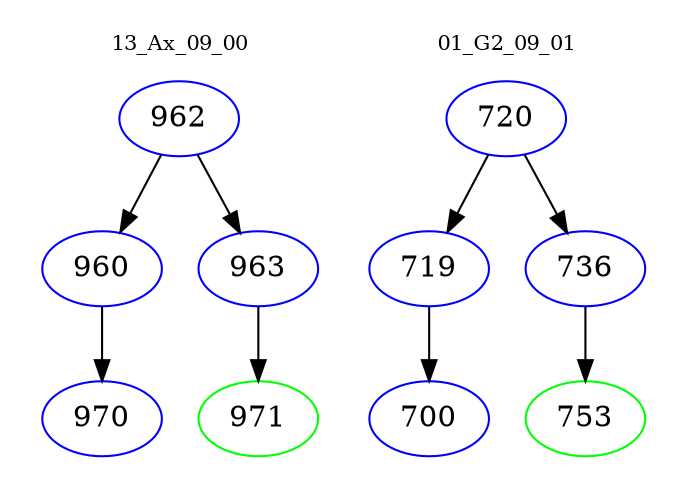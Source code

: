 digraph{
subgraph cluster_0 {
color = white
label = "13_Ax_09_00";
fontsize=10;
T0_962 [label="962", color="blue"]
T0_962 -> T0_960 [color="black"]
T0_960 [label="960", color="blue"]
T0_960 -> T0_970 [color="black"]
T0_970 [label="970", color="blue"]
T0_962 -> T0_963 [color="black"]
T0_963 [label="963", color="blue"]
T0_963 -> T0_971 [color="black"]
T0_971 [label="971", color="green"]
}
subgraph cluster_1 {
color = white
label = "01_G2_09_01";
fontsize=10;
T1_720 [label="720", color="blue"]
T1_720 -> T1_719 [color="black"]
T1_719 [label="719", color="blue"]
T1_719 -> T1_700 [color="black"]
T1_700 [label="700", color="blue"]
T1_720 -> T1_736 [color="black"]
T1_736 [label="736", color="blue"]
T1_736 -> T1_753 [color="black"]
T1_753 [label="753", color="green"]
}
}
